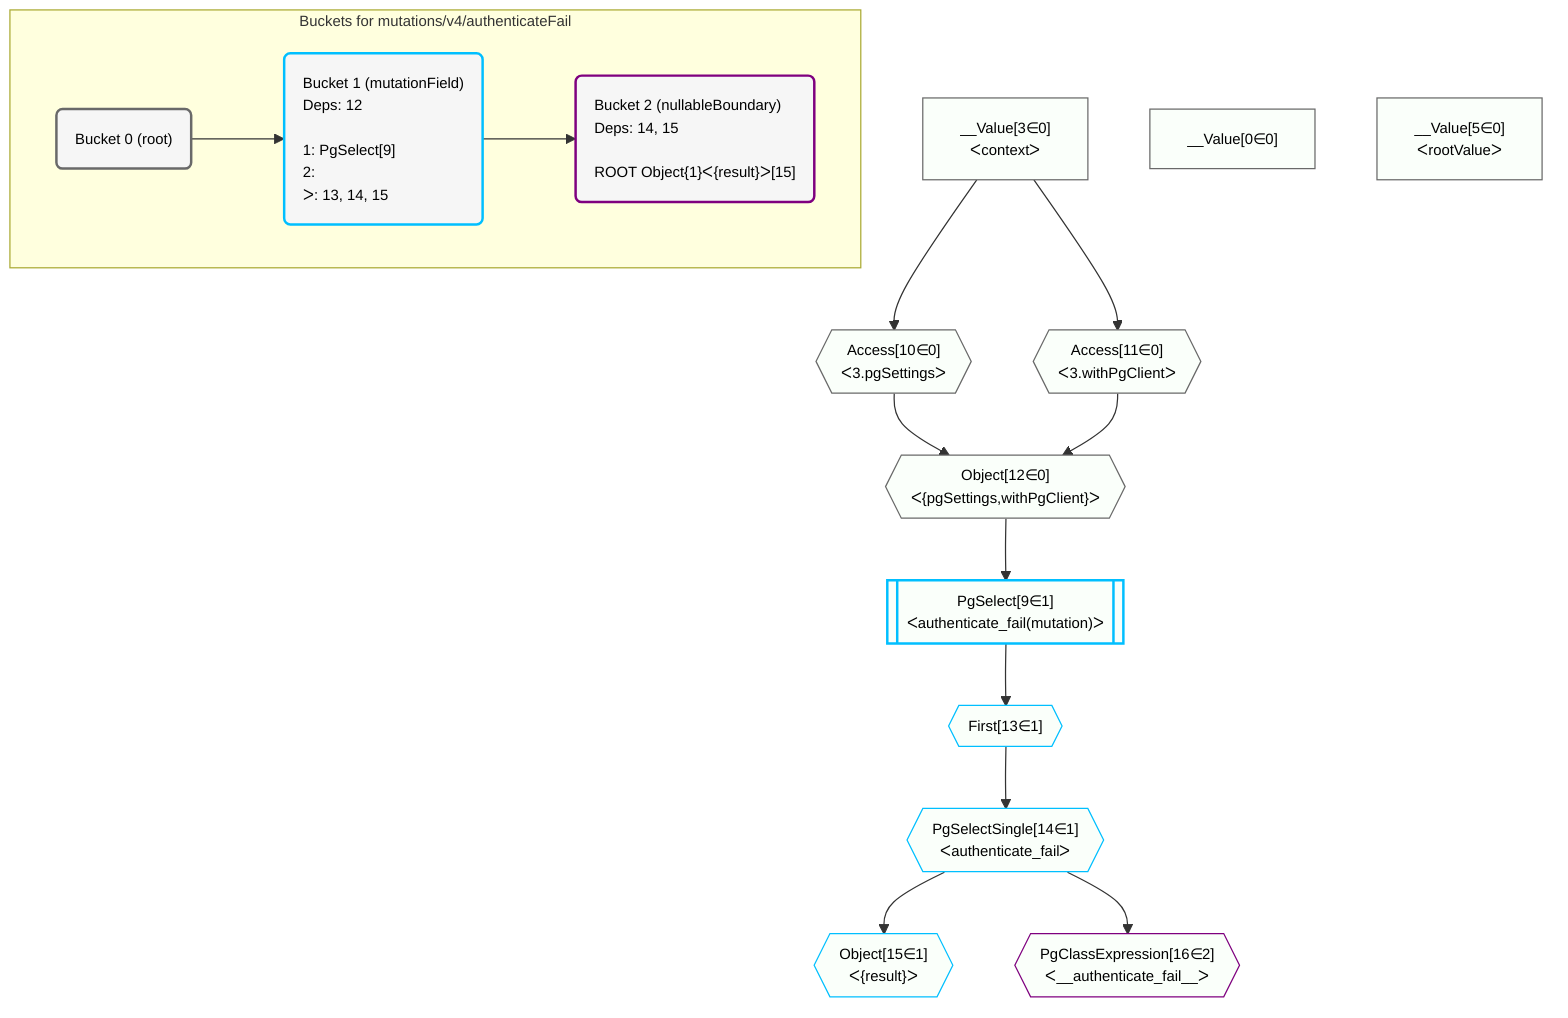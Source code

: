 %%{init: {'themeVariables': { 'fontSize': '12px'}}}%%
graph TD
    classDef path fill:#eee,stroke:#000,color:#000
    classDef plan fill:#fff,stroke-width:1px,color:#000
    classDef itemplan fill:#fff,stroke-width:2px,color:#000
    classDef unbatchedplan fill:#dff,stroke-width:1px,color:#000
    classDef sideeffectplan fill:#fcc,stroke-width:2px,color:#000
    classDef bucket fill:#f6f6f6,color:#000,stroke-width:2px,text-align:left


    %% plan dependencies
    Object12{{"Object[12∈0]<br />ᐸ{pgSettings,withPgClient}ᐳ"}}:::plan
    Access10{{"Access[10∈0]<br />ᐸ3.pgSettingsᐳ"}}:::plan
    Access11{{"Access[11∈0]<br />ᐸ3.withPgClientᐳ"}}:::plan
    Access10 & Access11 --> Object12
    __Value3["__Value[3∈0]<br />ᐸcontextᐳ"]:::plan
    __Value3 --> Access10
    __Value3 --> Access11
    __Value0["__Value[0∈0]"]:::plan
    __Value5["__Value[5∈0]<br />ᐸrootValueᐳ"]:::plan
    PgSelect9[["PgSelect[9∈1]<br />ᐸauthenticate_fail(mutation)ᐳ"]]:::sideeffectplan
    Object12 --> PgSelect9
    First13{{"First[13∈1]"}}:::plan
    PgSelect9 --> First13
    PgSelectSingle14{{"PgSelectSingle[14∈1]<br />ᐸauthenticate_failᐳ"}}:::plan
    First13 --> PgSelectSingle14
    Object15{{"Object[15∈1]<br />ᐸ{result}ᐳ"}}:::plan
    PgSelectSingle14 --> Object15
    PgClassExpression16{{"PgClassExpression[16∈2]<br />ᐸ__authenticate_fail__ᐳ"}}:::plan
    PgSelectSingle14 --> PgClassExpression16

    %% define steps

    subgraph "Buckets for mutations/v4/authenticateFail"
    Bucket0("Bucket 0 (root)"):::bucket
    classDef bucket0 stroke:#696969
    class Bucket0,__Value0,__Value3,__Value5,Access10,Access11,Object12 bucket0
    Bucket1("Bucket 1 (mutationField)<br />Deps: 12<br /><br />1: PgSelect[9]<br />2: <br />ᐳ: 13, 14, 15"):::bucket
    classDef bucket1 stroke:#00bfff
    class Bucket1,PgSelect9,First13,PgSelectSingle14,Object15 bucket1
    Bucket2("Bucket 2 (nullableBoundary)<br />Deps: 14, 15<br /><br />ROOT Object{1}ᐸ{result}ᐳ[15]"):::bucket
    classDef bucket2 stroke:#7f007f
    class Bucket2,PgClassExpression16 bucket2
    Bucket0 --> Bucket1
    Bucket1 --> Bucket2
    classDef unary fill:#fafffa,borderWidth:8px
    class Object12,Access10,Access11,__Value0,__Value3,__Value5,PgSelect9,First13,PgSelectSingle14,Object15,PgClassExpression16 unary
    end